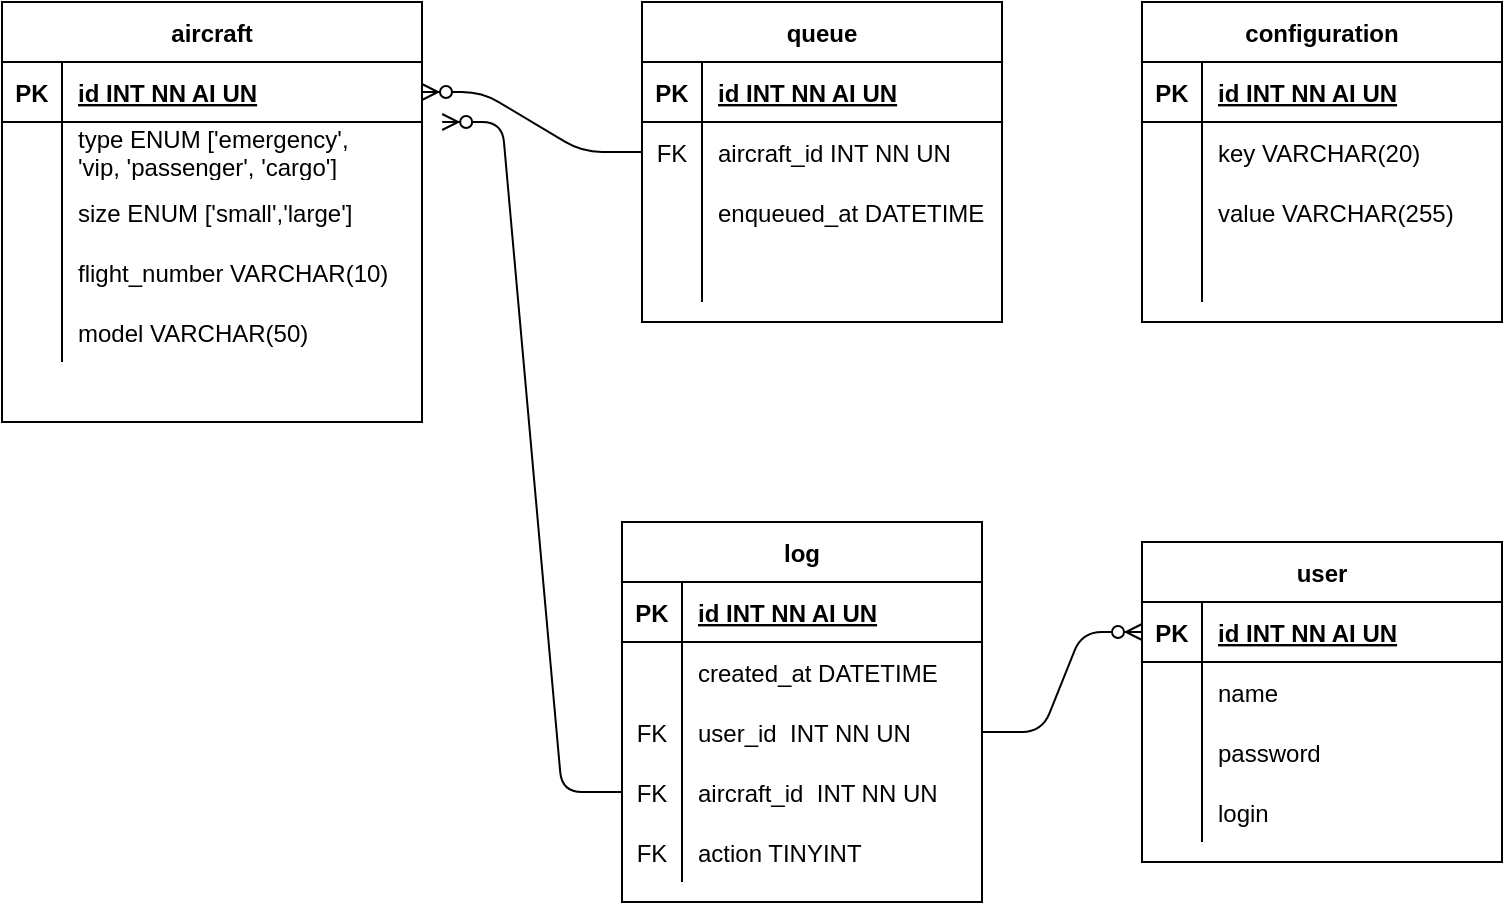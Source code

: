 <mxfile version="13.9.9" type="device"><diagram id="0ht2j76KLp9lDVNK0wAq" name="Page-1"><mxGraphModel dx="1102" dy="856" grid="1" gridSize="10" guides="1" tooltips="1" connect="1" arrows="1" fold="1" page="1" pageScale="1" pageWidth="1654" pageHeight="1169" math="0" shadow="0"><root><mxCell id="0"/><mxCell id="1" parent="0"/><mxCell id="XQBScmDAAt6XCxEWVp5U-1" value="aircraft" style="shape=table;startSize=30;container=1;collapsible=1;childLayout=tableLayout;fixedRows=1;rowLines=0;fontStyle=1;align=center;resizeLast=1;" parent="1" vertex="1"><mxGeometry y="90" width="210" height="210" as="geometry"/></mxCell><mxCell id="XQBScmDAAt6XCxEWVp5U-2" value="" style="shape=partialRectangle;collapsible=0;dropTarget=0;pointerEvents=0;fillColor=none;top=0;left=0;bottom=1;right=0;points=[[0,0.5],[1,0.5]];portConstraint=eastwest;" parent="XQBScmDAAt6XCxEWVp5U-1" vertex="1"><mxGeometry y="30" width="210" height="30" as="geometry"/></mxCell><mxCell id="XQBScmDAAt6XCxEWVp5U-3" value="PK" style="shape=partialRectangle;connectable=0;fillColor=none;top=0;left=0;bottom=0;right=0;fontStyle=1;overflow=hidden;" parent="XQBScmDAAt6XCxEWVp5U-2" vertex="1"><mxGeometry width="30" height="30" as="geometry"/></mxCell><mxCell id="XQBScmDAAt6XCxEWVp5U-4" value="id INT NN AI UN" style="shape=partialRectangle;connectable=0;fillColor=none;top=0;left=0;bottom=0;right=0;align=left;spacingLeft=6;fontStyle=5;overflow=hidden;" parent="XQBScmDAAt6XCxEWVp5U-2" vertex="1"><mxGeometry x="30" width="180" height="30" as="geometry"/></mxCell><mxCell id="XQBScmDAAt6XCxEWVp5U-5" value="" style="shape=partialRectangle;collapsible=0;dropTarget=0;pointerEvents=0;fillColor=none;top=0;left=0;bottom=0;right=0;points=[[0,0.5],[1,0.5]];portConstraint=eastwest;" parent="XQBScmDAAt6XCxEWVp5U-1" vertex="1"><mxGeometry y="60" width="210" height="30" as="geometry"/></mxCell><mxCell id="XQBScmDAAt6XCxEWVp5U-6" value="" style="shape=partialRectangle;connectable=0;fillColor=none;top=0;left=0;bottom=0;right=0;editable=1;overflow=hidden;" parent="XQBScmDAAt6XCxEWVp5U-5" vertex="1"><mxGeometry width="30" height="30" as="geometry"/></mxCell><mxCell id="XQBScmDAAt6XCxEWVp5U-7" value="type ENUM ['emergency', &#10;'vip, 'passenger', 'cargo']" style="shape=partialRectangle;connectable=0;fillColor=none;top=0;left=0;bottom=0;right=0;align=left;spacingLeft=6;overflow=hidden;" parent="XQBScmDAAt6XCxEWVp5U-5" vertex="1"><mxGeometry x="30" width="180" height="30" as="geometry"/></mxCell><mxCell id="XQBScmDAAt6XCxEWVp5U-8" value="" style="shape=partialRectangle;collapsible=0;dropTarget=0;pointerEvents=0;fillColor=none;top=0;left=0;bottom=0;right=0;points=[[0,0.5],[1,0.5]];portConstraint=eastwest;" parent="XQBScmDAAt6XCxEWVp5U-1" vertex="1"><mxGeometry y="90" width="210" height="30" as="geometry"/></mxCell><mxCell id="XQBScmDAAt6XCxEWVp5U-9" value="" style="shape=partialRectangle;connectable=0;fillColor=none;top=0;left=0;bottom=0;right=0;editable=1;overflow=hidden;" parent="XQBScmDAAt6XCxEWVp5U-8" vertex="1"><mxGeometry width="30" height="30" as="geometry"/></mxCell><mxCell id="XQBScmDAAt6XCxEWVp5U-10" value="size ENUM ['small','large']" style="shape=partialRectangle;connectable=0;fillColor=none;top=0;left=0;bottom=0;right=0;align=left;spacingLeft=6;overflow=hidden;" parent="XQBScmDAAt6XCxEWVp5U-8" vertex="1"><mxGeometry x="30" width="180" height="30" as="geometry"/></mxCell><mxCell id="XQBScmDAAt6XCxEWVp5U-11" value="" style="shape=partialRectangle;collapsible=0;dropTarget=0;pointerEvents=0;fillColor=none;top=0;left=0;bottom=0;right=0;points=[[0,0.5],[1,0.5]];portConstraint=eastwest;" parent="XQBScmDAAt6XCxEWVp5U-1" vertex="1"><mxGeometry y="120" width="210" height="30" as="geometry"/></mxCell><mxCell id="XQBScmDAAt6XCxEWVp5U-12" value="" style="shape=partialRectangle;connectable=0;fillColor=none;top=0;left=0;bottom=0;right=0;editable=1;overflow=hidden;" parent="XQBScmDAAt6XCxEWVp5U-11" vertex="1"><mxGeometry width="30" height="30" as="geometry"/></mxCell><mxCell id="XQBScmDAAt6XCxEWVp5U-13" value="flight_number VARCHAR(10)" style="shape=partialRectangle;connectable=0;fillColor=none;top=0;left=0;bottom=0;right=0;align=left;spacingLeft=6;overflow=hidden;" parent="XQBScmDAAt6XCxEWVp5U-11" vertex="1"><mxGeometry x="30" width="180" height="30" as="geometry"/></mxCell><mxCell id="XQBScmDAAt6XCxEWVp5U-69" value="" style="shape=partialRectangle;collapsible=0;dropTarget=0;pointerEvents=0;fillColor=none;top=0;left=0;bottom=0;right=0;points=[[0,0.5],[1,0.5]];portConstraint=eastwest;" parent="XQBScmDAAt6XCxEWVp5U-1" vertex="1"><mxGeometry y="150" width="210" height="30" as="geometry"/></mxCell><mxCell id="XQBScmDAAt6XCxEWVp5U-70" value="" style="shape=partialRectangle;connectable=0;fillColor=none;top=0;left=0;bottom=0;right=0;editable=1;overflow=hidden;" parent="XQBScmDAAt6XCxEWVp5U-69" vertex="1"><mxGeometry width="30" height="30" as="geometry"/></mxCell><mxCell id="XQBScmDAAt6XCxEWVp5U-71" value="model VARCHAR(50)" style="shape=partialRectangle;connectable=0;fillColor=none;top=0;left=0;bottom=0;right=0;align=left;spacingLeft=6;overflow=hidden;" parent="XQBScmDAAt6XCxEWVp5U-69" vertex="1"><mxGeometry x="30" width="180" height="30" as="geometry"/></mxCell><mxCell id="XQBScmDAAt6XCxEWVp5U-14" value="configuration" style="shape=table;startSize=30;container=1;collapsible=1;childLayout=tableLayout;fixedRows=1;rowLines=0;fontStyle=1;align=center;resizeLast=1;" parent="1" vertex="1"><mxGeometry x="570" y="90" width="180" height="160" as="geometry"/></mxCell><mxCell id="XQBScmDAAt6XCxEWVp5U-15" value="" style="shape=partialRectangle;collapsible=0;dropTarget=0;pointerEvents=0;fillColor=none;top=0;left=0;bottom=1;right=0;points=[[0,0.5],[1,0.5]];portConstraint=eastwest;" parent="XQBScmDAAt6XCxEWVp5U-14" vertex="1"><mxGeometry y="30" width="180" height="30" as="geometry"/></mxCell><mxCell id="XQBScmDAAt6XCxEWVp5U-16" value="PK" style="shape=partialRectangle;connectable=0;fillColor=none;top=0;left=0;bottom=0;right=0;fontStyle=1;overflow=hidden;" parent="XQBScmDAAt6XCxEWVp5U-15" vertex="1"><mxGeometry width="30" height="30" as="geometry"/></mxCell><mxCell id="XQBScmDAAt6XCxEWVp5U-17" value="id INT NN AI UN" style="shape=partialRectangle;connectable=0;fillColor=none;top=0;left=0;bottom=0;right=0;align=left;spacingLeft=6;fontStyle=5;overflow=hidden;" parent="XQBScmDAAt6XCxEWVp5U-15" vertex="1"><mxGeometry x="30" width="150" height="30" as="geometry"/></mxCell><mxCell id="XQBScmDAAt6XCxEWVp5U-18" value="" style="shape=partialRectangle;collapsible=0;dropTarget=0;pointerEvents=0;fillColor=none;top=0;left=0;bottom=0;right=0;points=[[0,0.5],[1,0.5]];portConstraint=eastwest;" parent="XQBScmDAAt6XCxEWVp5U-14" vertex="1"><mxGeometry y="60" width="180" height="30" as="geometry"/></mxCell><mxCell id="XQBScmDAAt6XCxEWVp5U-19" value="" style="shape=partialRectangle;connectable=0;fillColor=none;top=0;left=0;bottom=0;right=0;editable=1;overflow=hidden;" parent="XQBScmDAAt6XCxEWVp5U-18" vertex="1"><mxGeometry width="30" height="30" as="geometry"/></mxCell><mxCell id="XQBScmDAAt6XCxEWVp5U-20" value="key VARCHAR(20)" style="shape=partialRectangle;connectable=0;fillColor=none;top=0;left=0;bottom=0;right=0;align=left;spacingLeft=6;overflow=hidden;" parent="XQBScmDAAt6XCxEWVp5U-18" vertex="1"><mxGeometry x="30" width="150" height="30" as="geometry"/></mxCell><mxCell id="XQBScmDAAt6XCxEWVp5U-21" value="" style="shape=partialRectangle;collapsible=0;dropTarget=0;pointerEvents=0;fillColor=none;top=0;left=0;bottom=0;right=0;points=[[0,0.5],[1,0.5]];portConstraint=eastwest;" parent="XQBScmDAAt6XCxEWVp5U-14" vertex="1"><mxGeometry y="90" width="180" height="30" as="geometry"/></mxCell><mxCell id="XQBScmDAAt6XCxEWVp5U-22" value="" style="shape=partialRectangle;connectable=0;fillColor=none;top=0;left=0;bottom=0;right=0;editable=1;overflow=hidden;" parent="XQBScmDAAt6XCxEWVp5U-21" vertex="1"><mxGeometry width="30" height="30" as="geometry"/></mxCell><mxCell id="XQBScmDAAt6XCxEWVp5U-23" value="value VARCHAR(255)" style="shape=partialRectangle;connectable=0;fillColor=none;top=0;left=0;bottom=0;right=0;align=left;spacingLeft=6;overflow=hidden;" parent="XQBScmDAAt6XCxEWVp5U-21" vertex="1"><mxGeometry x="30" width="150" height="30" as="geometry"/></mxCell><mxCell id="XQBScmDAAt6XCxEWVp5U-24" value="" style="shape=partialRectangle;collapsible=0;dropTarget=0;pointerEvents=0;fillColor=none;top=0;left=0;bottom=0;right=0;points=[[0,0.5],[1,0.5]];portConstraint=eastwest;" parent="XQBScmDAAt6XCxEWVp5U-14" vertex="1"><mxGeometry y="120" width="180" height="30" as="geometry"/></mxCell><mxCell id="XQBScmDAAt6XCxEWVp5U-25" value="" style="shape=partialRectangle;connectable=0;fillColor=none;top=0;left=0;bottom=0;right=0;editable=1;overflow=hidden;" parent="XQBScmDAAt6XCxEWVp5U-24" vertex="1"><mxGeometry width="30" height="30" as="geometry"/></mxCell><mxCell id="XQBScmDAAt6XCxEWVp5U-26" value="" style="shape=partialRectangle;connectable=0;fillColor=none;top=0;left=0;bottom=0;right=0;align=left;spacingLeft=6;overflow=hidden;" parent="XQBScmDAAt6XCxEWVp5U-24" vertex="1"><mxGeometry x="30" width="150" height="30" as="geometry"/></mxCell><mxCell id="XQBScmDAAt6XCxEWVp5U-27" value="queue" style="shape=table;startSize=30;container=1;collapsible=1;childLayout=tableLayout;fixedRows=1;rowLines=0;fontStyle=1;align=center;resizeLast=1;" parent="1" vertex="1"><mxGeometry x="320" y="90" width="180" height="160" as="geometry"/></mxCell><mxCell id="XQBScmDAAt6XCxEWVp5U-28" value="" style="shape=partialRectangle;collapsible=0;dropTarget=0;pointerEvents=0;fillColor=none;top=0;left=0;bottom=1;right=0;points=[[0,0.5],[1,0.5]];portConstraint=eastwest;" parent="XQBScmDAAt6XCxEWVp5U-27" vertex="1"><mxGeometry y="30" width="180" height="30" as="geometry"/></mxCell><mxCell id="XQBScmDAAt6XCxEWVp5U-29" value="PK" style="shape=partialRectangle;connectable=0;fillColor=none;top=0;left=0;bottom=0;right=0;fontStyle=1;overflow=hidden;" parent="XQBScmDAAt6XCxEWVp5U-28" vertex="1"><mxGeometry width="30" height="30" as="geometry"/></mxCell><mxCell id="XQBScmDAAt6XCxEWVp5U-30" value="id INT NN AI UN" style="shape=partialRectangle;connectable=0;fillColor=none;top=0;left=0;bottom=0;right=0;align=left;spacingLeft=6;fontStyle=5;overflow=hidden;" parent="XQBScmDAAt6XCxEWVp5U-28" vertex="1"><mxGeometry x="30" width="150" height="30" as="geometry"/></mxCell><mxCell id="XQBScmDAAt6XCxEWVp5U-31" value="" style="shape=partialRectangle;collapsible=0;dropTarget=0;pointerEvents=0;fillColor=none;top=0;left=0;bottom=0;right=0;points=[[0,0.5],[1,0.5]];portConstraint=eastwest;" parent="XQBScmDAAt6XCxEWVp5U-27" vertex="1"><mxGeometry y="60" width="180" height="30" as="geometry"/></mxCell><mxCell id="XQBScmDAAt6XCxEWVp5U-32" value="FK" style="shape=partialRectangle;connectable=0;fillColor=none;top=0;left=0;bottom=0;right=0;editable=1;overflow=hidden;" parent="XQBScmDAAt6XCxEWVp5U-31" vertex="1"><mxGeometry width="30" height="30" as="geometry"/></mxCell><mxCell id="XQBScmDAAt6XCxEWVp5U-33" value="aircraft_id INT NN UN" style="shape=partialRectangle;connectable=0;fillColor=none;top=0;left=0;bottom=0;right=0;align=left;spacingLeft=6;overflow=hidden;" parent="XQBScmDAAt6XCxEWVp5U-31" vertex="1"><mxGeometry x="30" width="150" height="30" as="geometry"/></mxCell><mxCell id="XQBScmDAAt6XCxEWVp5U-34" value="" style="shape=partialRectangle;collapsible=0;dropTarget=0;pointerEvents=0;fillColor=none;top=0;left=0;bottom=0;right=0;points=[[0,0.5],[1,0.5]];portConstraint=eastwest;" parent="XQBScmDAAt6XCxEWVp5U-27" vertex="1"><mxGeometry y="90" width="180" height="30" as="geometry"/></mxCell><mxCell id="XQBScmDAAt6XCxEWVp5U-35" value="" style="shape=partialRectangle;connectable=0;fillColor=none;top=0;left=0;bottom=0;right=0;editable=1;overflow=hidden;" parent="XQBScmDAAt6XCxEWVp5U-34" vertex="1"><mxGeometry width="30" height="30" as="geometry"/></mxCell><mxCell id="XQBScmDAAt6XCxEWVp5U-36" value="enqueued_at DATETIME" style="shape=partialRectangle;connectable=0;fillColor=none;top=0;left=0;bottom=0;right=0;align=left;spacingLeft=6;overflow=hidden;" parent="XQBScmDAAt6XCxEWVp5U-34" vertex="1"><mxGeometry x="30" width="150" height="30" as="geometry"/></mxCell><mxCell id="XQBScmDAAt6XCxEWVp5U-37" value="" style="shape=partialRectangle;collapsible=0;dropTarget=0;pointerEvents=0;fillColor=none;top=0;left=0;bottom=0;right=0;points=[[0,0.5],[1,0.5]];portConstraint=eastwest;" parent="XQBScmDAAt6XCxEWVp5U-27" vertex="1"><mxGeometry y="120" width="180" height="30" as="geometry"/></mxCell><mxCell id="XQBScmDAAt6XCxEWVp5U-38" value="" style="shape=partialRectangle;connectable=0;fillColor=none;top=0;left=0;bottom=0;right=0;editable=1;overflow=hidden;" parent="XQBScmDAAt6XCxEWVp5U-37" vertex="1"><mxGeometry width="30" height="30" as="geometry"/></mxCell><mxCell id="XQBScmDAAt6XCxEWVp5U-39" value="" style="shape=partialRectangle;connectable=0;fillColor=none;top=0;left=0;bottom=0;right=0;align=left;spacingLeft=6;overflow=hidden;" parent="XQBScmDAAt6XCxEWVp5U-37" vertex="1"><mxGeometry x="30" width="150" height="30" as="geometry"/></mxCell><mxCell id="XQBScmDAAt6XCxEWVp5U-40" value="log" style="shape=table;startSize=30;container=1;collapsible=1;childLayout=tableLayout;fixedRows=1;rowLines=0;fontStyle=1;align=center;resizeLast=1;" parent="1" vertex="1"><mxGeometry x="310" y="350" width="180" height="190" as="geometry"/></mxCell><mxCell id="XQBScmDAAt6XCxEWVp5U-41" value="" style="shape=partialRectangle;collapsible=0;dropTarget=0;pointerEvents=0;fillColor=none;top=0;left=0;bottom=1;right=0;points=[[0,0.5],[1,0.5]];portConstraint=eastwest;" parent="XQBScmDAAt6XCxEWVp5U-40" vertex="1"><mxGeometry y="30" width="180" height="30" as="geometry"/></mxCell><mxCell id="XQBScmDAAt6XCxEWVp5U-42" value="PK" style="shape=partialRectangle;connectable=0;fillColor=none;top=0;left=0;bottom=0;right=0;fontStyle=1;overflow=hidden;" parent="XQBScmDAAt6XCxEWVp5U-41" vertex="1"><mxGeometry width="30" height="30" as="geometry"/></mxCell><mxCell id="XQBScmDAAt6XCxEWVp5U-43" value="id INT NN AI UN" style="shape=partialRectangle;connectable=0;fillColor=none;top=0;left=0;bottom=0;right=0;align=left;spacingLeft=6;fontStyle=5;overflow=hidden;" parent="XQBScmDAAt6XCxEWVp5U-41" vertex="1"><mxGeometry x="30" width="150" height="30" as="geometry"/></mxCell><mxCell id="XQBScmDAAt6XCxEWVp5U-44" value="" style="shape=partialRectangle;collapsible=0;dropTarget=0;pointerEvents=0;fillColor=none;top=0;left=0;bottom=0;right=0;points=[[0,0.5],[1,0.5]];portConstraint=eastwest;" parent="XQBScmDAAt6XCxEWVp5U-40" vertex="1"><mxGeometry y="60" width="180" height="30" as="geometry"/></mxCell><mxCell id="XQBScmDAAt6XCxEWVp5U-45" value="" style="shape=partialRectangle;connectable=0;fillColor=none;top=0;left=0;bottom=0;right=0;editable=1;overflow=hidden;" parent="XQBScmDAAt6XCxEWVp5U-44" vertex="1"><mxGeometry width="30" height="30" as="geometry"/></mxCell><mxCell id="XQBScmDAAt6XCxEWVp5U-46" value="created_at DATETIME" style="shape=partialRectangle;connectable=0;fillColor=none;top=0;left=0;bottom=0;right=0;align=left;spacingLeft=6;overflow=hidden;" parent="XQBScmDAAt6XCxEWVp5U-44" vertex="1"><mxGeometry x="30" width="150" height="30" as="geometry"/></mxCell><mxCell id="XQBScmDAAt6XCxEWVp5U-47" value="" style="shape=partialRectangle;collapsible=0;dropTarget=0;pointerEvents=0;fillColor=none;top=0;left=0;bottom=0;right=0;points=[[0,0.5],[1,0.5]];portConstraint=eastwest;" parent="XQBScmDAAt6XCxEWVp5U-40" vertex="1"><mxGeometry y="90" width="180" height="30" as="geometry"/></mxCell><mxCell id="XQBScmDAAt6XCxEWVp5U-48" value="FK" style="shape=partialRectangle;connectable=0;fillColor=none;top=0;left=0;bottom=0;right=0;editable=1;overflow=hidden;" parent="XQBScmDAAt6XCxEWVp5U-47" vertex="1"><mxGeometry width="30" height="30" as="geometry"/></mxCell><mxCell id="XQBScmDAAt6XCxEWVp5U-49" value="user_id  INT NN UN" style="shape=partialRectangle;connectable=0;fillColor=none;top=0;left=0;bottom=0;right=0;align=left;spacingLeft=6;overflow=hidden;" parent="XQBScmDAAt6XCxEWVp5U-47" vertex="1"><mxGeometry x="30" width="150" height="30" as="geometry"/></mxCell><mxCell id="XQBScmDAAt6XCxEWVp5U-50" value="" style="shape=partialRectangle;collapsible=0;dropTarget=0;pointerEvents=0;fillColor=none;top=0;left=0;bottom=0;right=0;points=[[0,0.5],[1,0.5]];portConstraint=eastwest;" parent="XQBScmDAAt6XCxEWVp5U-40" vertex="1"><mxGeometry y="120" width="180" height="30" as="geometry"/></mxCell><mxCell id="XQBScmDAAt6XCxEWVp5U-51" value="FK" style="shape=partialRectangle;connectable=0;fillColor=none;top=0;left=0;bottom=0;right=0;editable=1;overflow=hidden;" parent="XQBScmDAAt6XCxEWVp5U-50" vertex="1"><mxGeometry width="30" height="30" as="geometry"/></mxCell><mxCell id="XQBScmDAAt6XCxEWVp5U-52" value="aircraft_id  INT NN UN" style="shape=partialRectangle;connectable=0;fillColor=none;top=0;left=0;bottom=0;right=0;align=left;spacingLeft=6;overflow=hidden;" parent="XQBScmDAAt6XCxEWVp5U-50" vertex="1"><mxGeometry x="30" width="150" height="30" as="geometry"/></mxCell><mxCell id="XQBScmDAAt6XCxEWVp5U-72" value="" style="shape=partialRectangle;collapsible=0;dropTarget=0;pointerEvents=0;fillColor=none;top=0;left=0;bottom=0;right=0;points=[[0,0.5],[1,0.5]];portConstraint=eastwest;" parent="XQBScmDAAt6XCxEWVp5U-40" vertex="1"><mxGeometry y="150" width="180" height="30" as="geometry"/></mxCell><mxCell id="XQBScmDAAt6XCxEWVp5U-73" value="FK" style="shape=partialRectangle;connectable=0;fillColor=none;top=0;left=0;bottom=0;right=0;editable=1;overflow=hidden;" parent="XQBScmDAAt6XCxEWVp5U-72" vertex="1"><mxGeometry width="30" height="30" as="geometry"/></mxCell><mxCell id="XQBScmDAAt6XCxEWVp5U-74" value="action TINYINT" style="shape=partialRectangle;connectable=0;fillColor=none;top=0;left=0;bottom=0;right=0;align=left;spacingLeft=6;overflow=hidden;" parent="XQBScmDAAt6XCxEWVp5U-72" vertex="1"><mxGeometry x="30" width="150" height="30" as="geometry"/></mxCell><mxCell id="XQBScmDAAt6XCxEWVp5U-53" value="user" style="shape=table;startSize=30;container=1;collapsible=1;childLayout=tableLayout;fixedRows=1;rowLines=0;fontStyle=1;align=center;resizeLast=1;" parent="1" vertex="1"><mxGeometry x="570" y="360" width="180" height="160" as="geometry"/></mxCell><mxCell id="XQBScmDAAt6XCxEWVp5U-54" value="" style="shape=partialRectangle;collapsible=0;dropTarget=0;pointerEvents=0;fillColor=none;top=0;left=0;bottom=1;right=0;points=[[0,0.5],[1,0.5]];portConstraint=eastwest;" parent="XQBScmDAAt6XCxEWVp5U-53" vertex="1"><mxGeometry y="30" width="180" height="30" as="geometry"/></mxCell><mxCell id="XQBScmDAAt6XCxEWVp5U-55" value="PK" style="shape=partialRectangle;connectable=0;fillColor=none;top=0;left=0;bottom=0;right=0;fontStyle=1;overflow=hidden;" parent="XQBScmDAAt6XCxEWVp5U-54" vertex="1"><mxGeometry width="30" height="30" as="geometry"/></mxCell><mxCell id="XQBScmDAAt6XCxEWVp5U-56" value="id INT NN AI UN" style="shape=partialRectangle;connectable=0;fillColor=none;top=0;left=0;bottom=0;right=0;align=left;spacingLeft=6;fontStyle=5;overflow=hidden;" parent="XQBScmDAAt6XCxEWVp5U-54" vertex="1"><mxGeometry x="30" width="150" height="30" as="geometry"/></mxCell><mxCell id="XQBScmDAAt6XCxEWVp5U-57" value="" style="shape=partialRectangle;collapsible=0;dropTarget=0;pointerEvents=0;fillColor=none;top=0;left=0;bottom=0;right=0;points=[[0,0.5],[1,0.5]];portConstraint=eastwest;" parent="XQBScmDAAt6XCxEWVp5U-53" vertex="1"><mxGeometry y="60" width="180" height="30" as="geometry"/></mxCell><mxCell id="XQBScmDAAt6XCxEWVp5U-58" value="" style="shape=partialRectangle;connectable=0;fillColor=none;top=0;left=0;bottom=0;right=0;editable=1;overflow=hidden;" parent="XQBScmDAAt6XCxEWVp5U-57" vertex="1"><mxGeometry width="30" height="30" as="geometry"/></mxCell><mxCell id="XQBScmDAAt6XCxEWVp5U-59" value="name" style="shape=partialRectangle;connectable=0;fillColor=none;top=0;left=0;bottom=0;right=0;align=left;spacingLeft=6;overflow=hidden;" parent="XQBScmDAAt6XCxEWVp5U-57" vertex="1"><mxGeometry x="30" width="150" height="30" as="geometry"/></mxCell><mxCell id="XQBScmDAAt6XCxEWVp5U-60" value="" style="shape=partialRectangle;collapsible=0;dropTarget=0;pointerEvents=0;fillColor=none;top=0;left=0;bottom=0;right=0;points=[[0,0.5],[1,0.5]];portConstraint=eastwest;" parent="XQBScmDAAt6XCxEWVp5U-53" vertex="1"><mxGeometry y="90" width="180" height="30" as="geometry"/></mxCell><mxCell id="XQBScmDAAt6XCxEWVp5U-61" value="" style="shape=partialRectangle;connectable=0;fillColor=none;top=0;left=0;bottom=0;right=0;editable=1;overflow=hidden;" parent="XQBScmDAAt6XCxEWVp5U-60" vertex="1"><mxGeometry width="30" height="30" as="geometry"/></mxCell><mxCell id="XQBScmDAAt6XCxEWVp5U-62" value="password" style="shape=partialRectangle;connectable=0;fillColor=none;top=0;left=0;bottom=0;right=0;align=left;spacingLeft=6;overflow=hidden;" parent="XQBScmDAAt6XCxEWVp5U-60" vertex="1"><mxGeometry x="30" width="150" height="30" as="geometry"/></mxCell><mxCell id="XQBScmDAAt6XCxEWVp5U-63" value="" style="shape=partialRectangle;collapsible=0;dropTarget=0;pointerEvents=0;fillColor=none;top=0;left=0;bottom=0;right=0;points=[[0,0.5],[1,0.5]];portConstraint=eastwest;" parent="XQBScmDAAt6XCxEWVp5U-53" vertex="1"><mxGeometry y="120" width="180" height="30" as="geometry"/></mxCell><mxCell id="XQBScmDAAt6XCxEWVp5U-64" value="" style="shape=partialRectangle;connectable=0;fillColor=none;top=0;left=0;bottom=0;right=0;editable=1;overflow=hidden;" parent="XQBScmDAAt6XCxEWVp5U-63" vertex="1"><mxGeometry width="30" height="30" as="geometry"/></mxCell><mxCell id="XQBScmDAAt6XCxEWVp5U-65" value="login" style="shape=partialRectangle;connectable=0;fillColor=none;top=0;left=0;bottom=0;right=0;align=left;spacingLeft=6;overflow=hidden;" parent="XQBScmDAAt6XCxEWVp5U-63" vertex="1"><mxGeometry x="30" width="150" height="30" as="geometry"/></mxCell><mxCell id="XQBScmDAAt6XCxEWVp5U-75" value="" style="edgeStyle=entityRelationEdgeStyle;fontSize=12;html=1;endArrow=ERzeroToMany;endFill=1;exitX=0;exitY=0.5;exitDx=0;exitDy=0;entryX=1;entryY=0.5;entryDx=0;entryDy=0;" parent="1" source="XQBScmDAAt6XCxEWVp5U-31" target="XQBScmDAAt6XCxEWVp5U-2" edge="1"><mxGeometry width="100" height="100" relative="1" as="geometry"><mxPoint x="330" y="250" as="sourcePoint"/><mxPoint x="280" y="160" as="targetPoint"/></mxGeometry></mxCell><mxCell id="XQBScmDAAt6XCxEWVp5U-76" value="" style="edgeStyle=entityRelationEdgeStyle;fontSize=12;html=1;endArrow=ERzeroToMany;endFill=1;exitX=1;exitY=0.5;exitDx=0;exitDy=0;entryX=0;entryY=0.5;entryDx=0;entryDy=0;" parent="1" source="XQBScmDAAt6XCxEWVp5U-47" target="XQBScmDAAt6XCxEWVp5U-54" edge="1"><mxGeometry width="100" height="100" relative="1" as="geometry"><mxPoint x="600" y="205" as="sourcePoint"/><mxPoint x="220" y="145" as="targetPoint"/></mxGeometry></mxCell><mxCell id="XQBScmDAAt6XCxEWVp5U-77" value="" style="edgeStyle=entityRelationEdgeStyle;fontSize=12;html=1;endArrow=ERzeroToMany;endFill=1;exitX=0;exitY=0.5;exitDx=0;exitDy=0;entryX=1.048;entryY=0;entryDx=0;entryDy=0;entryPerimeter=0;" parent="1" source="XQBScmDAAt6XCxEWVp5U-50" target="XQBScmDAAt6XCxEWVp5U-5" edge="1"><mxGeometry width="100" height="100" relative="1" as="geometry"><mxPoint x="320" y="465" as="sourcePoint"/><mxPoint x="175" y="435" as="targetPoint"/></mxGeometry></mxCell></root></mxGraphModel></diagram></mxfile>